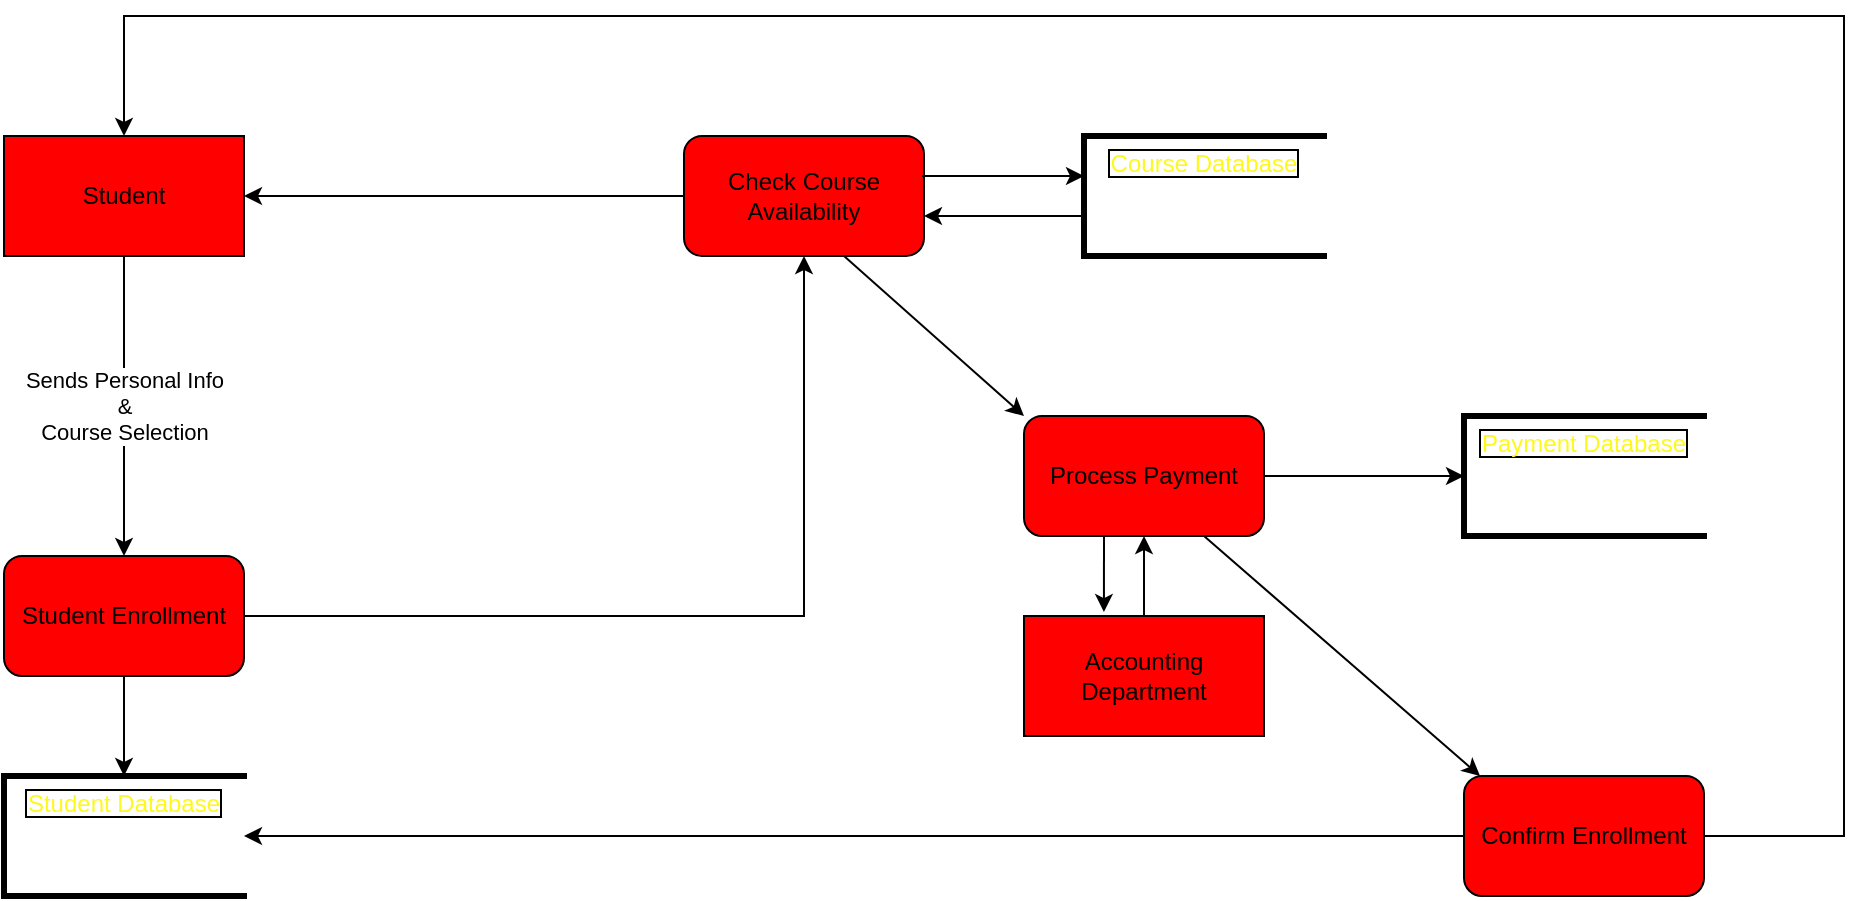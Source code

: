 <mxfile version="24.8.0">
  <diagram name="Page-1" id="b520641d-4fe3-3701-9064-5fc419738815">
    <mxGraphModel dx="1050" dy="1454" grid="1" gridSize="10" guides="1" tooltips="1" connect="1" arrows="1" fold="1" page="1" pageScale="1" pageWidth="1100" pageHeight="850" background="none" math="0" shadow="0">
      <root>
        <mxCell id="0" />
        <mxCell id="1" parent="0" />
        <mxCell id="LnaM5Q9gMqin32GYuqui-22" value="Sends Personal Info&lt;br&gt;&amp;amp;&lt;br&gt;Course Selection" style="edgeStyle=orthogonalEdgeStyle;rounded=0;orthogonalLoop=1;jettySize=auto;html=1;" edge="1" parent="1" source="LnaM5Q9gMqin32GYuqui-1" target="LnaM5Q9gMqin32GYuqui-4">
          <mxGeometry relative="1" as="geometry" />
        </mxCell>
        <mxCell id="LnaM5Q9gMqin32GYuqui-1" value="Student" style="rounded=0;whiteSpace=wrap;html=1;fillColor=#FF0000;gradientColor=none;gradientDirection=south;shadow=0;" vertex="1" parent="1">
          <mxGeometry x="40" y="20" width="120" height="60" as="geometry" />
        </mxCell>
        <mxCell id="LnaM5Q9gMqin32GYuqui-23" value="" style="edgeStyle=orthogonalEdgeStyle;rounded=0;orthogonalLoop=1;jettySize=auto;html=1;" edge="1" parent="1" source="LnaM5Q9gMqin32GYuqui-4" target="LnaM5Q9gMqin32GYuqui-5">
          <mxGeometry relative="1" as="geometry" />
        </mxCell>
        <mxCell id="LnaM5Q9gMqin32GYuqui-34" value="" style="edgeStyle=orthogonalEdgeStyle;rounded=0;orthogonalLoop=1;jettySize=auto;html=1;" edge="1" parent="1" source="LnaM5Q9gMqin32GYuqui-4" target="LnaM5Q9gMqin32GYuqui-17">
          <mxGeometry relative="1" as="geometry" />
        </mxCell>
        <mxCell id="LnaM5Q9gMqin32GYuqui-4" value="Student Enrollment" style="rounded=1;whiteSpace=wrap;html=1;fillColor=#FF0000;" vertex="1" parent="1">
          <mxGeometry x="40" y="230" width="120" height="60" as="geometry" />
        </mxCell>
        <mxCell id="LnaM5Q9gMqin32GYuqui-26" value="" style="edgeStyle=orthogonalEdgeStyle;rounded=0;orthogonalLoop=1;jettySize=auto;html=1;" edge="1" parent="1" source="LnaM5Q9gMqin32GYuqui-5" target="LnaM5Q9gMqin32GYuqui-1">
          <mxGeometry relative="1" as="geometry" />
        </mxCell>
        <mxCell id="LnaM5Q9gMqin32GYuqui-5" value="Check Course Availability" style="rounded=1;whiteSpace=wrap;html=1;fillColor=#FF0000;" vertex="1" parent="1">
          <mxGeometry x="380" y="20" width="120" height="60" as="geometry" />
        </mxCell>
        <mxCell id="LnaM5Q9gMqin32GYuqui-40" value="" style="edgeStyle=orthogonalEdgeStyle;rounded=0;orthogonalLoop=1;jettySize=auto;html=1;" edge="1" parent="1" source="LnaM5Q9gMqin32GYuqui-6" target="LnaM5Q9gMqin32GYuqui-20">
          <mxGeometry relative="1" as="geometry" />
        </mxCell>
        <mxCell id="LnaM5Q9gMqin32GYuqui-6" value="Process Payment" style="rounded=1;whiteSpace=wrap;html=1;fillColor=#FF0000;" vertex="1" parent="1">
          <mxGeometry x="550" y="160" width="120" height="60" as="geometry" />
        </mxCell>
        <mxCell id="LnaM5Q9gMqin32GYuqui-7" value="Confirm Enrollment" style="rounded=1;whiteSpace=wrap;html=1;fillColor=#FF0000;" vertex="1" parent="1">
          <mxGeometry x="770" y="340" width="120" height="60" as="geometry" />
        </mxCell>
        <mxCell id="LnaM5Q9gMqin32GYuqui-13" value="Course Database" style="group;fontColor=#FFF81F;labelBackgroundColor=none;labelBorderColor=default;" vertex="1" connectable="0" parent="1">
          <mxGeometry x="580" y="20" width="120" height="60" as="geometry" />
        </mxCell>
        <mxCell id="LnaM5Q9gMqin32GYuqui-11" value="" style="shape=partialRectangle;whiteSpace=wrap;html=1;left=0;right=0;fillColor=none;strokeWidth=3;" vertex="1" parent="LnaM5Q9gMqin32GYuqui-13">
          <mxGeometry width="120" height="60" as="geometry" />
        </mxCell>
        <mxCell id="LnaM5Q9gMqin32GYuqui-12" value="" style="shape=partialRectangle;whiteSpace=wrap;html=1;right=0;top=0;bottom=0;fillColor=none;routingCenterX=-0.5;strokeWidth=3;fontStyle=3;fontColor=none;noLabel=1;" vertex="1" parent="LnaM5Q9gMqin32GYuqui-13">
          <mxGeometry width="120" height="60" as="geometry" />
        </mxCell>
        <mxCell id="LnaM5Q9gMqin32GYuqui-15" value="Student Database" style="group;fontColor=#FFF81F;labelBackgroundColor=none;labelBorderColor=default;" vertex="1" connectable="0" parent="1">
          <mxGeometry x="40" y="340" width="120" height="60" as="geometry" />
        </mxCell>
        <mxCell id="LnaM5Q9gMqin32GYuqui-16" value="" style="shape=partialRectangle;whiteSpace=wrap;html=1;left=0;right=0;fillColor=none;strokeWidth=3;" vertex="1" parent="LnaM5Q9gMqin32GYuqui-15">
          <mxGeometry width="120" height="60" as="geometry" />
        </mxCell>
        <mxCell id="LnaM5Q9gMqin32GYuqui-17" value="" style="shape=partialRectangle;whiteSpace=wrap;html=1;right=0;top=0;bottom=0;fillColor=none;routingCenterX=-0.5;strokeWidth=3;fontStyle=3;fontColor=none;noLabel=1;" vertex="1" parent="LnaM5Q9gMqin32GYuqui-15">
          <mxGeometry width="120" height="60" as="geometry" />
        </mxCell>
        <mxCell id="LnaM5Q9gMqin32GYuqui-18" value="Payment Database" style="group;fontColor=#FFF81F;labelBackgroundColor=none;labelBorderColor=default;" vertex="1" connectable="0" parent="1">
          <mxGeometry x="770" y="160" width="120" height="60" as="geometry" />
        </mxCell>
        <mxCell id="LnaM5Q9gMqin32GYuqui-19" value="" style="shape=partialRectangle;whiteSpace=wrap;html=1;left=0;right=0;fillColor=none;strokeWidth=3;" vertex="1" parent="LnaM5Q9gMqin32GYuqui-18">
          <mxGeometry width="120" height="60" as="geometry" />
        </mxCell>
        <mxCell id="LnaM5Q9gMqin32GYuqui-20" value="" style="shape=partialRectangle;whiteSpace=wrap;html=1;right=0;top=0;bottom=0;fillColor=none;routingCenterX=-0.5;strokeWidth=3;fontStyle=3;fontColor=none;noLabel=1;" vertex="1" parent="LnaM5Q9gMqin32GYuqui-18">
          <mxGeometry width="120" height="60" as="geometry" />
        </mxCell>
        <mxCell id="LnaM5Q9gMqin32GYuqui-32" value="" style="endArrow=classic;html=1;rounded=0;entryX=0.008;entryY=0.367;entryDx=0;entryDy=0;entryPerimeter=0;" edge="1" parent="1">
          <mxGeometry width="50" height="50" relative="1" as="geometry">
            <mxPoint x="499.04" y="40.0" as="sourcePoint" />
            <mxPoint x="580" y="40.0" as="targetPoint" />
          </mxGeometry>
        </mxCell>
        <mxCell id="LnaM5Q9gMqin32GYuqui-33" value="" style="endArrow=classic;html=1;rounded=0;entryX=0.008;entryY=0.367;entryDx=0;entryDy=0;entryPerimeter=0;" edge="1" parent="1">
          <mxGeometry width="50" height="50" relative="1" as="geometry">
            <mxPoint x="580.96" y="60.0" as="sourcePoint" />
            <mxPoint x="500" y="60.0" as="targetPoint" />
          </mxGeometry>
        </mxCell>
        <mxCell id="LnaM5Q9gMqin32GYuqui-36" value="" style="endArrow=classic;html=1;rounded=0;entryX=0;entryY=0;entryDx=0;entryDy=0;" edge="1" parent="1" target="LnaM5Q9gMqin32GYuqui-6">
          <mxGeometry width="50" height="50" relative="1" as="geometry">
            <mxPoint x="460" y="80" as="sourcePoint" />
            <mxPoint x="510" y="120" as="targetPoint" />
          </mxGeometry>
        </mxCell>
        <mxCell id="LnaM5Q9gMqin32GYuqui-38" value="" style="endArrow=classic;html=1;rounded=0;entryX=0.333;entryY=-0.033;entryDx=0;entryDy=0;entryPerimeter=0;" edge="1" parent="1" target="LnaM5Q9gMqin32GYuqui-2">
          <mxGeometry width="50" height="50" relative="1" as="geometry">
            <mxPoint x="590" y="220" as="sourcePoint" />
            <mxPoint x="590" y="300" as="targetPoint" />
          </mxGeometry>
        </mxCell>
        <mxCell id="LnaM5Q9gMqin32GYuqui-39" value="" style="endArrow=classic;html=1;rounded=0;exitX=0.5;exitY=0;exitDx=0;exitDy=0;" edge="1" parent="1" source="LnaM5Q9gMqin32GYuqui-2" target="LnaM5Q9gMqin32GYuqui-6">
          <mxGeometry width="50" height="50" relative="1" as="geometry">
            <mxPoint x="630" y="300" as="sourcePoint" />
            <mxPoint x="630" y="220" as="targetPoint" />
          </mxGeometry>
        </mxCell>
        <mxCell id="LnaM5Q9gMqin32GYuqui-41" value="" style="endArrow=classic;html=1;rounded=0;" edge="1" parent="1" target="LnaM5Q9gMqin32GYuqui-2">
          <mxGeometry width="50" height="50" relative="1" as="geometry">
            <mxPoint x="630" y="300" as="sourcePoint" />
            <mxPoint x="630" y="220" as="targetPoint" />
          </mxGeometry>
        </mxCell>
        <mxCell id="LnaM5Q9gMqin32GYuqui-2" value="Accounting Department" style="rounded=0;whiteSpace=wrap;html=1;fillColor=#FF0000;gradientColor=none;gradientDirection=south;shadow=0;" vertex="1" parent="1">
          <mxGeometry x="550" y="260" width="120" height="60" as="geometry" />
        </mxCell>
        <mxCell id="LnaM5Q9gMqin32GYuqui-42" value="" style="endArrow=classic;html=1;rounded=0;exitX=0.75;exitY=1;exitDx=0;exitDy=0;entryX=0.067;entryY=0;entryDx=0;entryDy=0;entryPerimeter=0;" edge="1" parent="1" source="LnaM5Q9gMqin32GYuqui-6" target="LnaM5Q9gMqin32GYuqui-7">
          <mxGeometry width="50" height="50" relative="1" as="geometry">
            <mxPoint x="520" y="390" as="sourcePoint" />
            <mxPoint x="570" y="340" as="targetPoint" />
          </mxGeometry>
        </mxCell>
        <mxCell id="LnaM5Q9gMqin32GYuqui-43" value="" style="endArrow=classic;html=1;rounded=0;exitX=0;exitY=0.5;exitDx=0;exitDy=0;entryX=1;entryY=0.5;entryDx=0;entryDy=0;" edge="1" parent="1" source="LnaM5Q9gMqin32GYuqui-7" target="LnaM5Q9gMqin32GYuqui-17">
          <mxGeometry width="50" height="50" relative="1" as="geometry">
            <mxPoint x="520" y="390" as="sourcePoint" />
            <mxPoint x="570" y="340" as="targetPoint" />
          </mxGeometry>
        </mxCell>
        <mxCell id="LnaM5Q9gMqin32GYuqui-44" value="" style="endArrow=classic;html=1;rounded=0;edgeStyle=orthogonalEdgeStyle;exitX=1;exitY=0.5;exitDx=0;exitDy=0;" edge="1" parent="1" source="LnaM5Q9gMqin32GYuqui-7" target="LnaM5Q9gMqin32GYuqui-1">
          <mxGeometry width="50" height="50" relative="1" as="geometry">
            <mxPoint x="890" y="290" as="sourcePoint" />
            <mxPoint x="940" y="240" as="targetPoint" />
            <Array as="points">
              <mxPoint x="960" y="370" />
              <mxPoint x="960" y="-40" />
              <mxPoint x="100" y="-40" />
            </Array>
          </mxGeometry>
        </mxCell>
      </root>
    </mxGraphModel>
  </diagram>
</mxfile>
